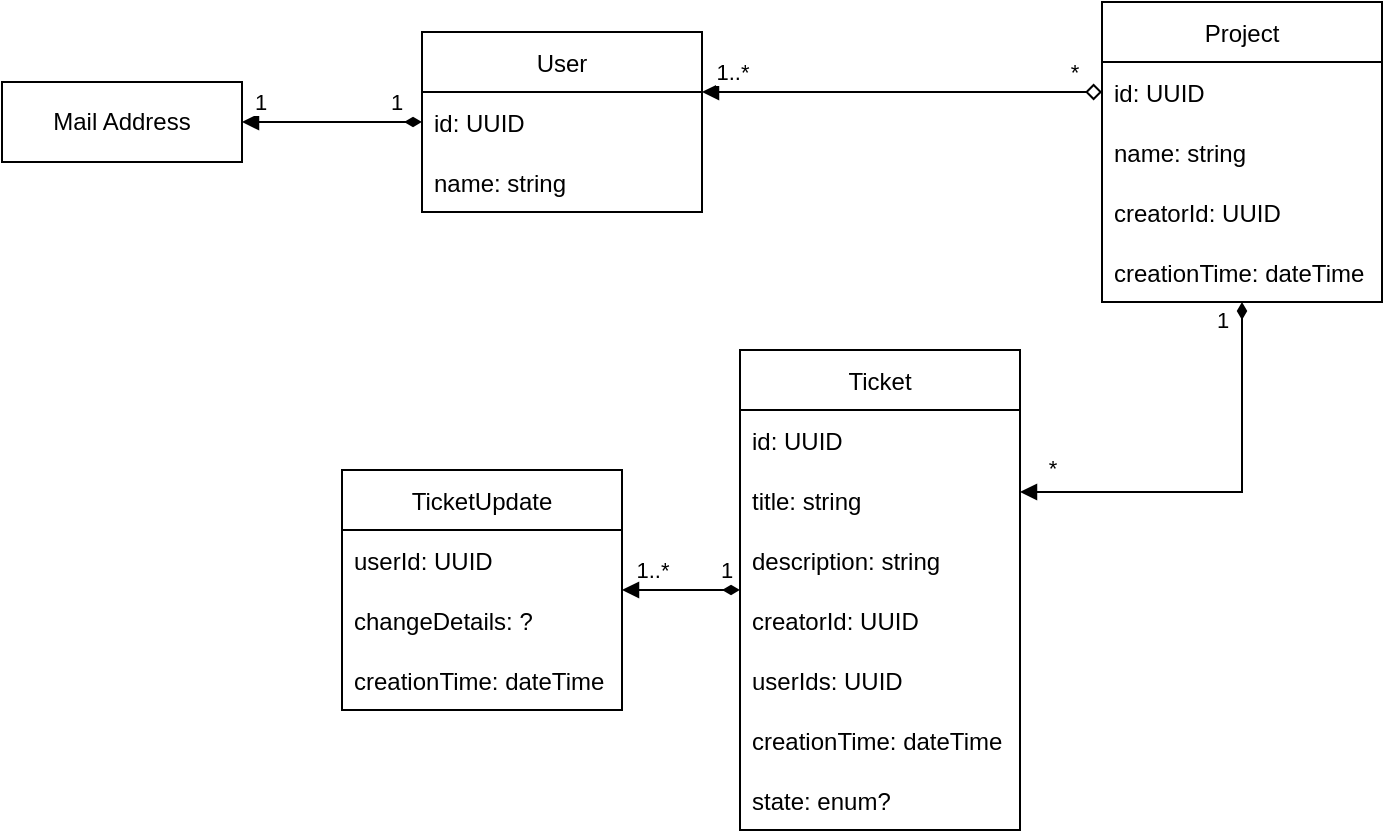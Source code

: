 <mxfile version="20.4.2" type="device"><diagram id="N0vrhGXMa29ggmEiaG3S" name="Seite-1"><mxGraphModel dx="1123" dy="689" grid="1" gridSize="10" guides="1" tooltips="1" connect="1" arrows="1" fold="1" page="1" pageScale="1" pageWidth="1169" pageHeight="827" math="0" shadow="0"><root><mxCell id="0"/><mxCell id="1" parent="0"/><mxCell id="2oug2jzdDHd_4wMWo9hz-18" style="edgeStyle=orthogonalEdgeStyle;rounded=0;orthogonalLoop=1;jettySize=auto;html=1;endArrow=diamond;endFill=0;startArrow=block;startFill=1;" parent="1" source="2oug2jzdDHd_4wMWo9hz-2" target="2oug2jzdDHd_4wMWo9hz-6" edge="1"><mxGeometry relative="1" as="geometry"><Array as="points"><mxPoint x="590" y="125"/><mxPoint x="590" y="125"/></Array></mxGeometry></mxCell><mxCell id="2oug2jzdDHd_4wMWo9hz-32" value="1..*" style="edgeLabel;html=1;align=center;verticalAlign=middle;resizable=0;points=[];" parent="2oug2jzdDHd_4wMWo9hz-18" vertex="1" connectable="0"><mxGeometry x="-0.743" y="1" relative="1" as="geometry"><mxPoint x="-11" y="-9" as="offset"/></mxGeometry></mxCell><mxCell id="2oug2jzdDHd_4wMWo9hz-33" value="*" style="edgeLabel;html=1;align=center;verticalAlign=middle;resizable=0;points=[];" parent="2oug2jzdDHd_4wMWo9hz-18" vertex="1" connectable="0"><mxGeometry x="0.755" y="-1" relative="1" as="geometry"><mxPoint x="10" y="-11" as="offset"/></mxGeometry></mxCell><mxCell id="2oug2jzdDHd_4wMWo9hz-24" style="edgeStyle=orthogonalEdgeStyle;rounded=0;orthogonalLoop=1;jettySize=auto;html=1;endArrow=block;endFill=1;startArrow=diamondThin;startFill=1;" parent="1" source="2oug2jzdDHd_4wMWo9hz-2" target="2oug2jzdDHd_4wMWo9hz-23" edge="1"><mxGeometry relative="1" as="geometry"/></mxCell><mxCell id="2oug2jzdDHd_4wMWo9hz-28" value="1" style="edgeLabel;html=1;align=center;verticalAlign=middle;resizable=0;points=[];" parent="2oug2jzdDHd_4wMWo9hz-24" vertex="1" connectable="0"><mxGeometry x="-0.643" relative="1" as="geometry"><mxPoint x="3" y="-10" as="offset"/></mxGeometry></mxCell><mxCell id="2oug2jzdDHd_4wMWo9hz-29" value="1" style="edgeLabel;html=1;align=center;verticalAlign=middle;resizable=0;points=[];" parent="2oug2jzdDHd_4wMWo9hz-24" vertex="1" connectable="0"><mxGeometry x="0.861" relative="1" as="geometry"><mxPoint x="2" y="-10" as="offset"/></mxGeometry></mxCell><mxCell id="2oug2jzdDHd_4wMWo9hz-2" value="User" style="swimlane;fontStyle=0;childLayout=stackLayout;horizontal=1;startSize=30;horizontalStack=0;resizeParent=1;resizeParentMax=0;resizeLast=0;collapsible=1;marginBottom=0;" parent="1" vertex="1"><mxGeometry x="340" y="95" width="140" height="90" as="geometry"/></mxCell><mxCell id="2oug2jzdDHd_4wMWo9hz-3" value="id: UUID" style="text;strokeColor=none;fillColor=none;align=left;verticalAlign=middle;spacingLeft=4;spacingRight=4;overflow=hidden;points=[[0,0.5],[1,0.5]];portConstraint=eastwest;rotatable=0;" parent="2oug2jzdDHd_4wMWo9hz-2" vertex="1"><mxGeometry y="30" width="140" height="30" as="geometry"/></mxCell><mxCell id="Lck7eu5PKOSbyX4aL4NN-6" value="name: string" style="text;strokeColor=none;fillColor=none;align=left;verticalAlign=middle;spacingLeft=4;spacingRight=4;overflow=hidden;points=[[0,0.5],[1,0.5]];portConstraint=eastwest;rotatable=0;" vertex="1" parent="2oug2jzdDHd_4wMWo9hz-2"><mxGeometry y="60" width="140" height="30" as="geometry"/></mxCell><mxCell id="2oug2jzdDHd_4wMWo9hz-19" style="edgeStyle=orthogonalEdgeStyle;rounded=0;orthogonalLoop=1;jettySize=auto;html=1;endArrow=block;endFill=1;startArrow=diamondThin;startFill=1;" parent="1" source="2oug2jzdDHd_4wMWo9hz-6" target="2oug2jzdDHd_4wMWo9hz-10" edge="1"><mxGeometry relative="1" as="geometry"><Array as="points"><mxPoint x="750" y="325"/></Array></mxGeometry></mxCell><mxCell id="2oug2jzdDHd_4wMWo9hz-35" value="1" style="edgeLabel;html=1;align=center;verticalAlign=middle;resizable=0;points=[];" parent="2oug2jzdDHd_4wMWo9hz-19" vertex="1" connectable="0"><mxGeometry x="-0.661" y="-1" relative="1" as="geometry"><mxPoint x="-9" y="-26" as="offset"/></mxGeometry></mxCell><mxCell id="2oug2jzdDHd_4wMWo9hz-36" value="*" style="edgeLabel;html=1;align=center;verticalAlign=middle;resizable=0;points=[];" parent="2oug2jzdDHd_4wMWo9hz-19" vertex="1" connectable="0"><mxGeometry x="0.725" y="-1" relative="1" as="geometry"><mxPoint x="-13" y="-11" as="offset"/></mxGeometry></mxCell><mxCell id="2oug2jzdDHd_4wMWo9hz-6" value="Project" style="swimlane;fontStyle=0;childLayout=stackLayout;horizontal=1;startSize=30;horizontalStack=0;resizeParent=1;resizeParentMax=0;resizeLast=0;collapsible=1;marginBottom=0;" parent="1" vertex="1"><mxGeometry x="680" y="80" width="140" height="150" as="geometry"/></mxCell><mxCell id="2oug2jzdDHd_4wMWo9hz-7" value="id: UUID" style="text;strokeColor=none;fillColor=none;align=left;verticalAlign=middle;spacingLeft=4;spacingRight=4;overflow=hidden;points=[[0,0.5],[1,0.5]];portConstraint=eastwest;rotatable=0;" parent="2oug2jzdDHd_4wMWo9hz-6" vertex="1"><mxGeometry y="30" width="140" height="30" as="geometry"/></mxCell><mxCell id="Lck7eu5PKOSbyX4aL4NN-7" value="name: string" style="text;strokeColor=none;fillColor=none;align=left;verticalAlign=middle;spacingLeft=4;spacingRight=4;overflow=hidden;points=[[0,0.5],[1,0.5]];portConstraint=eastwest;rotatable=0;" vertex="1" parent="2oug2jzdDHd_4wMWo9hz-6"><mxGeometry y="60" width="140" height="30" as="geometry"/></mxCell><mxCell id="Lck7eu5PKOSbyX4aL4NN-14" value="creatorId: UUID" style="text;strokeColor=none;fillColor=none;align=left;verticalAlign=middle;spacingLeft=4;spacingRight=4;overflow=hidden;points=[[0,0.5],[1,0.5]];portConstraint=eastwest;rotatable=0;" vertex="1" parent="2oug2jzdDHd_4wMWo9hz-6"><mxGeometry y="90" width="140" height="30" as="geometry"/></mxCell><mxCell id="2oug2jzdDHd_4wMWo9hz-8" value="creationTime: dateTime" style="text;strokeColor=none;fillColor=none;align=left;verticalAlign=middle;spacingLeft=4;spacingRight=4;overflow=hidden;points=[[0,0.5],[1,0.5]];portConstraint=eastwest;rotatable=0;" parent="2oug2jzdDHd_4wMWo9hz-6" vertex="1"><mxGeometry y="120" width="140" height="30" as="geometry"/></mxCell><mxCell id="Lck7eu5PKOSbyX4aL4NN-5" style="edgeStyle=orthogonalEdgeStyle;rounded=0;orthogonalLoop=1;jettySize=auto;html=1;startArrow=diamondThin;startFill=1;endArrow=block;endFill=1;" edge="1" parent="1" source="2oug2jzdDHd_4wMWo9hz-10" target="Lck7eu5PKOSbyX4aL4NN-1"><mxGeometry relative="1" as="geometry"/></mxCell><mxCell id="Lck7eu5PKOSbyX4aL4NN-12" value="1" style="edgeLabel;html=1;align=center;verticalAlign=middle;resizable=0;points=[];" vertex="1" connectable="0" parent="Lck7eu5PKOSbyX4aL4NN-5"><mxGeometry x="-0.742" y="-1" relative="1" as="geometry"><mxPoint y="-9" as="offset"/></mxGeometry></mxCell><mxCell id="Lck7eu5PKOSbyX4aL4NN-13" value="1..*" style="edgeLabel;html=1;align=center;verticalAlign=middle;resizable=0;points=[];labelBackgroundColor=none;" vertex="1" connectable="0" parent="Lck7eu5PKOSbyX4aL4NN-5"><mxGeometry x="0.333" y="-1" relative="1" as="geometry"><mxPoint x="-5" y="-9" as="offset"/></mxGeometry></mxCell><mxCell id="2oug2jzdDHd_4wMWo9hz-10" value="Ticket" style="swimlane;fontStyle=0;childLayout=stackLayout;horizontal=1;startSize=30;horizontalStack=0;resizeParent=1;resizeParentMax=0;resizeLast=0;collapsible=1;marginBottom=0;" parent="1" vertex="1"><mxGeometry x="499" y="254" width="140" height="240" as="geometry"/></mxCell><mxCell id="2oug2jzdDHd_4wMWo9hz-11" value="id: UUID" style="text;strokeColor=none;fillColor=none;align=left;verticalAlign=middle;spacingLeft=4;spacingRight=4;overflow=hidden;points=[[0,0.5],[1,0.5]];portConstraint=eastwest;rotatable=0;" parent="2oug2jzdDHd_4wMWo9hz-10" vertex="1"><mxGeometry y="30" width="140" height="30" as="geometry"/></mxCell><mxCell id="Lck7eu5PKOSbyX4aL4NN-8" value="title: string" style="text;strokeColor=none;fillColor=none;align=left;verticalAlign=middle;spacingLeft=4;spacingRight=4;overflow=hidden;points=[[0,0.5],[1,0.5]];portConstraint=eastwest;rotatable=0;" vertex="1" parent="2oug2jzdDHd_4wMWo9hz-10"><mxGeometry y="60" width="140" height="30" as="geometry"/></mxCell><mxCell id="2oug2jzdDHd_4wMWo9hz-12" value="description: string" style="text;strokeColor=none;fillColor=none;align=left;verticalAlign=middle;spacingLeft=4;spacingRight=4;overflow=hidden;points=[[0,0.5],[1,0.5]];portConstraint=eastwest;rotatable=0;" parent="2oug2jzdDHd_4wMWo9hz-10" vertex="1"><mxGeometry y="90" width="140" height="30" as="geometry"/></mxCell><mxCell id="Lck7eu5PKOSbyX4aL4NN-10" value="creatorId: UUID" style="text;strokeColor=none;fillColor=none;align=left;verticalAlign=middle;spacingLeft=4;spacingRight=4;overflow=hidden;points=[[0,0.5],[1,0.5]];portConstraint=eastwest;rotatable=0;" vertex="1" parent="2oug2jzdDHd_4wMWo9hz-10"><mxGeometry y="120" width="140" height="30" as="geometry"/></mxCell><mxCell id="Lck7eu5PKOSbyX4aL4NN-11" value="userIds: UUID" style="text;strokeColor=none;fillColor=none;align=left;verticalAlign=middle;spacingLeft=4;spacingRight=4;overflow=hidden;points=[[0,0.5],[1,0.5]];portConstraint=eastwest;rotatable=0;" vertex="1" parent="2oug2jzdDHd_4wMWo9hz-10"><mxGeometry y="150" width="140" height="30" as="geometry"/></mxCell><mxCell id="2oug2jzdDHd_4wMWo9hz-13" value="creationTime: dateTime" style="text;strokeColor=none;fillColor=none;align=left;verticalAlign=middle;spacingLeft=4;spacingRight=4;overflow=hidden;points=[[0,0.5],[1,0.5]];portConstraint=eastwest;rotatable=0;" parent="2oug2jzdDHd_4wMWo9hz-10" vertex="1"><mxGeometry y="180" width="140" height="30" as="geometry"/></mxCell><mxCell id="2oug2jzdDHd_4wMWo9hz-52" value="state: enum?" style="text;strokeColor=none;fillColor=none;align=left;verticalAlign=middle;spacingLeft=4;spacingRight=4;overflow=hidden;points=[[0,0.5],[1,0.5]];portConstraint=eastwest;rotatable=0;" parent="2oug2jzdDHd_4wMWo9hz-10" vertex="1"><mxGeometry y="210" width="140" height="30" as="geometry"/></mxCell><mxCell id="2oug2jzdDHd_4wMWo9hz-23" value="Mail Address" style="rounded=0;whiteSpace=wrap;html=1;" parent="1" vertex="1"><mxGeometry x="130" y="120" width="120" height="40" as="geometry"/></mxCell><mxCell id="Lck7eu5PKOSbyX4aL4NN-1" value="TicketUpdate" style="swimlane;fontStyle=0;childLayout=stackLayout;horizontal=1;startSize=30;horizontalStack=0;resizeParent=1;resizeParentMax=0;resizeLast=0;collapsible=1;marginBottom=0;" vertex="1" parent="1"><mxGeometry x="300" y="314" width="140" height="120" as="geometry"/></mxCell><mxCell id="Lck7eu5PKOSbyX4aL4NN-2" value="userId: UUID" style="text;strokeColor=none;fillColor=none;align=left;verticalAlign=middle;spacingLeft=4;spacingRight=4;overflow=hidden;points=[[0,0.5],[1,0.5]];portConstraint=eastwest;rotatable=0;" vertex="1" parent="Lck7eu5PKOSbyX4aL4NN-1"><mxGeometry y="30" width="140" height="30" as="geometry"/></mxCell><mxCell id="Lck7eu5PKOSbyX4aL4NN-9" value="changeDetails: ?" style="text;strokeColor=none;fillColor=none;align=left;verticalAlign=middle;spacingLeft=4;spacingRight=4;overflow=hidden;points=[[0,0.5],[1,0.5]];portConstraint=eastwest;rotatable=0;" vertex="1" parent="Lck7eu5PKOSbyX4aL4NN-1"><mxGeometry y="60" width="140" height="30" as="geometry"/></mxCell><mxCell id="Lck7eu5PKOSbyX4aL4NN-3" value="creationTime: dateTime" style="text;strokeColor=none;fillColor=none;align=left;verticalAlign=middle;spacingLeft=4;spacingRight=4;overflow=hidden;points=[[0,0.5],[1,0.5]];portConstraint=eastwest;rotatable=0;" vertex="1" parent="Lck7eu5PKOSbyX4aL4NN-1"><mxGeometry y="90" width="140" height="30" as="geometry"/></mxCell></root></mxGraphModel></diagram></mxfile>